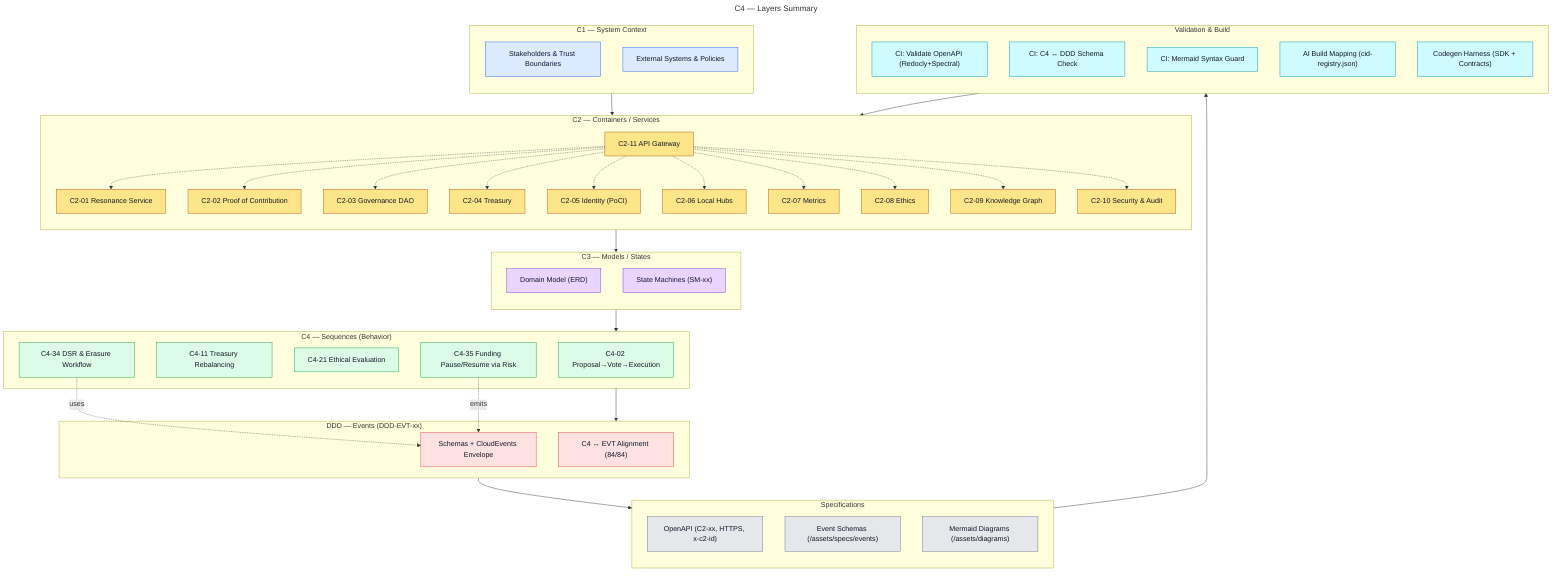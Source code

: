 ---
id: C4-Layers-Summary
title: "C4 — Layers Summary"
---
flowchart TB
  %% Styles
  classDef layer fill:#ffedd5,stroke:#fb923c,stroke-width:1px,color:#111827;
  classDef sys fill:#dbeafe,stroke:#2563eb,color:#111827;
  classDef c2 fill:#fde68a,stroke:#b45309,color:#111827;
  classDef c3 fill:#e9d5ff,stroke:#7c3aed,color:#111827;
  classDef c4 fill:#dcfce7,stroke:#16a34a,color:#111827;
  classDef ddd fill:#fee2e2,stroke:#ef4444,color:#111827;
  classDef spec fill:#e5e7eb,stroke:#6b7280,color:#111827;
  classDef ci fill:#cffafe,stroke:#0891b2,color:#111827;

  %% LAYER BOXES
  subgraph L1["C1 — System Context"]
    direction TB
    C1A["Stakeholders & Trust Boundaries"]:::sys
    C1B["External Systems & Policies"]:::sys
  end
  class L1 layer

  subgraph L2["C2 — Containers / Services"]
    direction TB
    C2A["C2-01 Resonance Service"]:::c2
    C2B["C2-02 Proof of Contribution"]:::c2
    C2C["C2-03 Governance DAO"]:::c2
    C2D["C2-04 Treasury"]:::c2
    C2E["C2-05 Identity (PoCI)"]:::c2
    C2F["C2-06 Local Hubs"]:::c2
    C2G["C2-07 Metrics"]:::c2
    C2H["C2-08 Ethics"]:::c2
    C2I["C2-09 Knowledge Graph"]:::c2
    C2J["C2-10 Security & Audit"]:::c2
    C2K["C2-11 API Gateway"]:::c2
  end
  class L2 layer

  subgraph L3["C3 — Models / States"]
    direction TB
    C3M["Domain Model (ERD)"]:::c3
    C3S["State Machines (SM-xx)"]:::c3
  end
  class L3 layer

  subgraph L4["C4 — Sequences (Behavior)"]
    direction TB
    C4A["C4-02 Proposal→Vote→Execution"]:::c4
    C4B["C4-11 Treasury Rebalancing"]:::c4
    C4C["C4-21 Ethical Evaluation"]:::c4
    C4D["C4-34 DSR & Erasure Workflow"]:::c4
    C4E["C4-35 Funding Pause/Resume via Risk"]:::c4
  end
  class L4 layer

  subgraph DDDX["DDD — Events (DDD-EVT-xx)"]
    direction TB
    EVTA["Schemas + CloudEvents Envelope"]:::ddd
    EVTB["C4 ↔ EVT Alignment (84/84)"]:::ddd
  end
  class DDDX layer

  subgraph SPEC["Specifications"]
    direction TB
    S1["OpenAPI (C2-xx, HTTPS, x-c2-id)"]:::spec
    S2["Event Schemas (/assets/specs/events)"]:::spec
    S3["Mermaid Diagrams (/assets/diagrams)"]:::spec
  end
  class SPEC layer

  subgraph TOOL["Validation & Build"]
    direction TB
    CI1["CI: Validate OpenAPI (Redocly+Spectral)"]:::ci
    CI2["CI: C4 ↔ DDD Schema Check"]:::ci
    CI3["CI: Mermaid Syntax Guard"]:::ci
    CI4["AI Build Mapping (cid-registry.json)"]:::ci
    CI5["Codegen Harness (SDK + Contracts)"]:::ci
  end
  class TOOL layer

  %% FLOWS (top→down + feedback)
  L1 --> L2
  L2 --> L3
  L3 --> L4
  L4 --> DDDX
  DDDX --> SPEC
  SPEC --> TOOL
  TOOL --> L2

  %% Cross-links
  C2K -.-> C2A
  C2K -.-> C2B
  C2K -.-> C2C
  C2K -.-> C2D
  C2K -.-> C2E
  C2K -.-> C2F
  C2K -.-> C2G
  C2K -.-> C2H
  C2K -.-> C2I
  C2K -.-> C2J

  C4D -. uses .-> EVTA
  C4E -. emits .-> EVTA